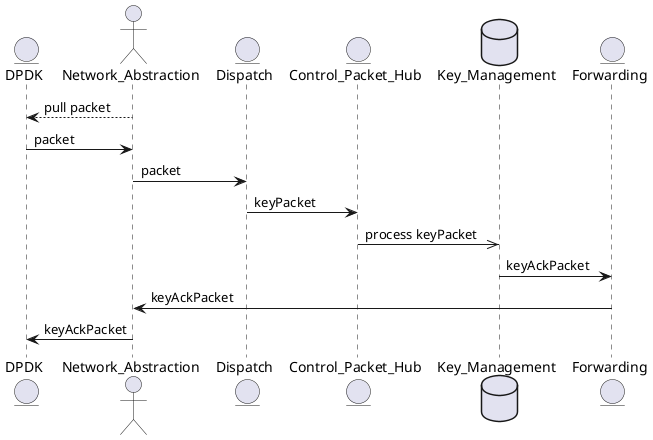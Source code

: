 @startuml
entity DPDK
actor Network_Abstraction
entity Dispatch
entity Control_Packet_Hub
database Key_Management
entity Forwarding
Network_Abstraction --> DPDK: pull packet
DPDK -> Network_Abstraction: packet
Network_Abstraction -> Dispatch: packet
Dispatch -> Control_Packet_Hub: keyPacket
Control_Packet_Hub ->> Key_Management: process keyPacket
Key_Management -> Forwarding: keyAckPacket
Forwarding -> Network_Abstraction: keyAckPacket
Network_Abstraction -> DPDK: keyAckPacket
@enduml
